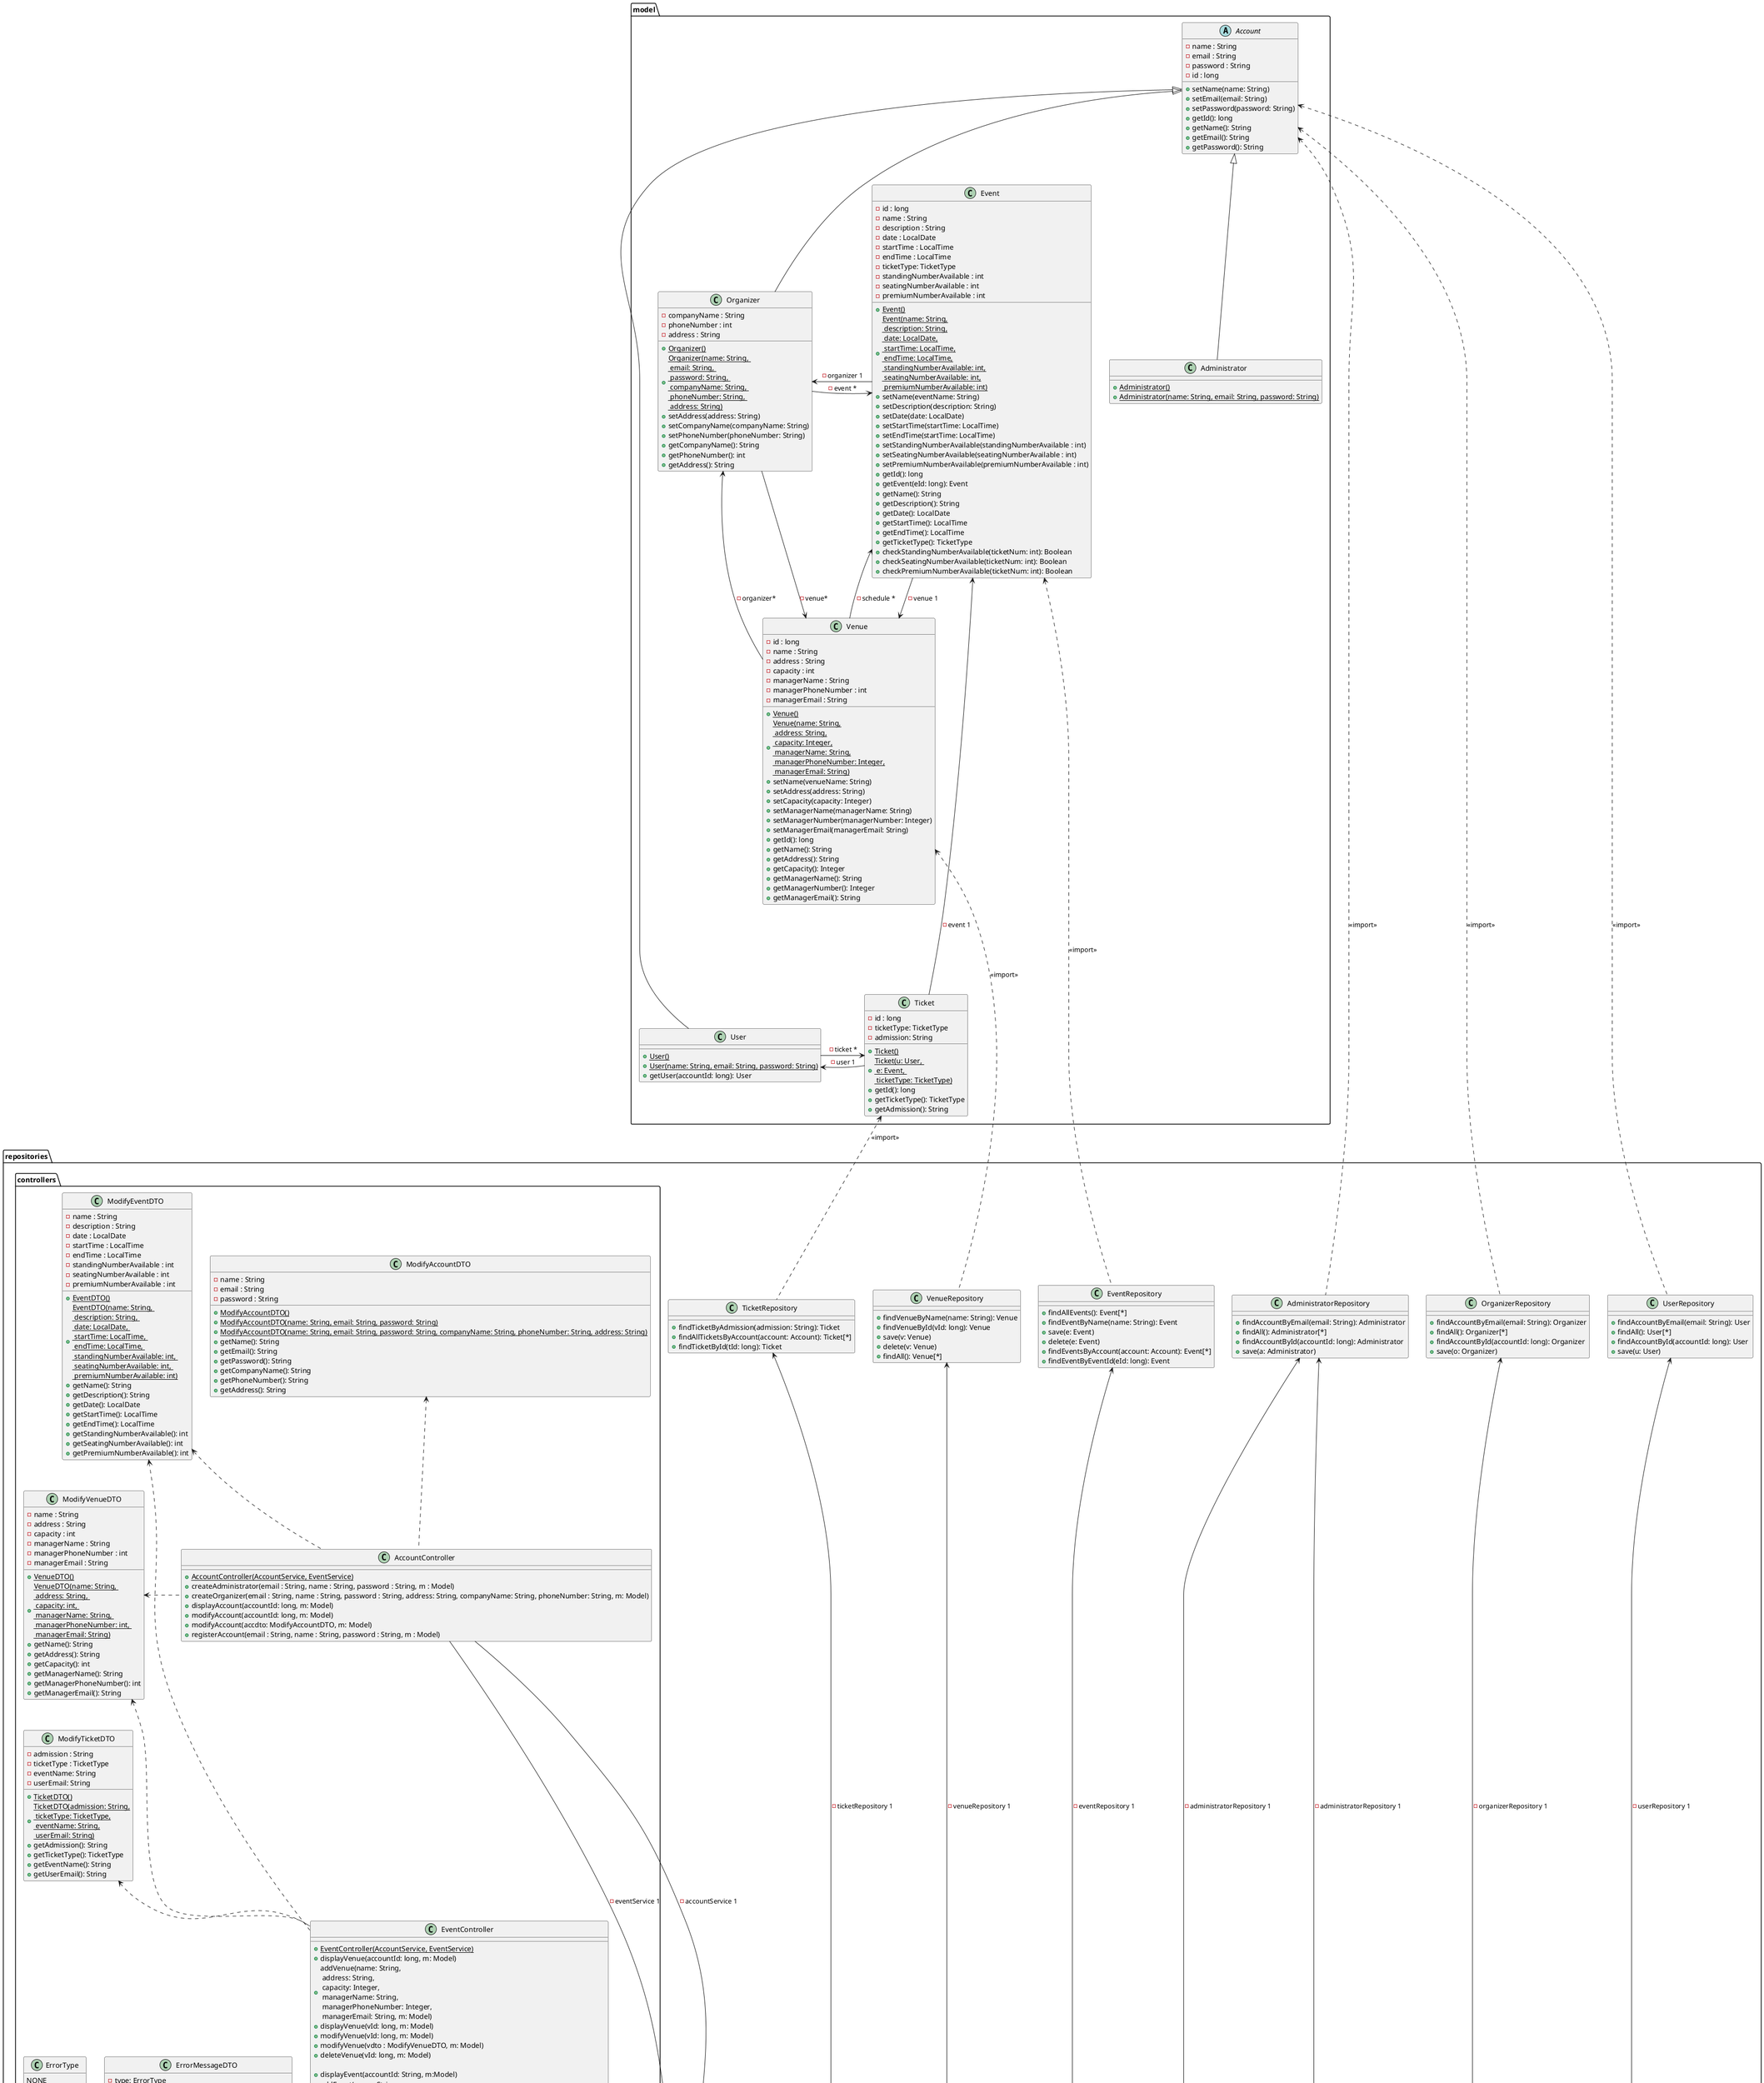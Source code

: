 @startuml
'https://plantuml.com/sequence-diagram
namespace model{
abstract class Account{
- name : String
- email : String
- password : String
- id : long

+ setName(name: String)
+ setEmail(email: String)
+ setPassword(password: String)
+ getId(): long
+ getName(): String
+ getEmail(): String
+ getPassword(): String
}


class Administrator extends Account {
+ {static} Administrator()
+ {static} Administrator(name: String, email: String, password: String)
}


class Organizer extends Account {
- companyName : String
- phoneNumber : int
- address : String

+ {static} Organizer()
+ {static} Organizer(name: String, \n email: String, \n password: String, \n companyName: String, \n phoneNumber: String, \n address: String)
+ setAddress(address: String)
+ setCompanyName(companyName: String)
+ setPhoneNumber(phoneNumber: String)
+ getCompanyName(): String
+ getPhoneNumber(): int
+ getAddress(): String
}

class User extends Account {
+ {static} User()
+ {static} User(name: String, email: String, password: String)
+ getUser(accountId: long): User
}

class Event {
- id : long
- name : String
- description : String
- date : LocalDate
- startTime : LocalTime
- endTime : LocalTime
- ticketType: TicketType
- standingNumberAvailable : int
- seatingNumberAvailable : int
- premiumNumberAvailable : int
+ {static} Event()
+ {static} Event(name: String,\n description: String,\n date: LocalDate,\n startTime: LocalTime,\n endTime: LocalTime,\n standingNumberAvailable: int,\n seatingNumberAvailable: int,\n premiumNumberAvailable: int)
+ setName(eventName: String)
+ setDescription(description: String)
+ setDate(date: LocalDate)
+ setStartTime(startTime: LocalTime)
+ setEndTime(startTime: LocalTime)
+ setStandingNumberAvailable(standingNumberAvailable : int)
+ setSeatingNumberAvailable(seatingNumberAvailable : int)
+ setPremiumNumberAvailable(premiumNumberAvailable : int)
+ getId(): long
+ getEvent(eId: long): Event
+ getName(): String
+ getDescription(): String
+ getDate(): LocalDate
+ getStartTime(): LocalTime
+ getEndTime(): LocalTime
+ getTicketType(): TicketType
+ checkStandingNumberAvailable(ticketNum: int): Boolean
+ checkSeatingNumberAvailable(ticketNum: int): Boolean
+ checkPremiumNumberAvailable(ticketNum: int): Boolean
}

class Ticket {
- id : long
- ticketType: TicketType
- admission: String
+ {static} Ticket()
+ {static} Ticket(u: User, \n e: Event, \n ticketType: TicketType)
+ getId(): long
+ getTicketType(): TicketType
+ getAdmission(): String
}

class Venue {
- id : long
- name : String
- address : String
- capacity : int
- managerName : String
- managerPhoneNumber : int
- managerEmail : String
+ {static} Venue()
+ {static} Venue(name: String,\n address: String,\n capacity: Integer,\n managerName: String,\n managerPhoneNumber: Integer,\n managerEmail: String)
+ setName(venueName: String)
+ setAddress(address: String)
+ setCapacity(capacity: Integer)
+ setManagerName(managerName: String)
+ setManagerNumber(managerNumber: Integer)
+ setManagerEmail(managerEmail: String)
+ getId(): long
+ getName(): String
+ getAddress(): String
+ getCapacity(): Integer
+ getManagerName(): String
+ getManagerNumber(): Integer
+ getManagerEmail(): String
}
Event <- Organizer : - event *
Ticket <- User : - ticket *
Event <- Venue : - schedule *
Organizer <-- Event : - organizer 1
Venue <- Event : - venue 1
Event <---- Ticket : - event 1
User <- Ticket : - user 1
Organizer <-- Venue : - organizer*
Venue <-- Organizer : - venue*
}

namespace service{
class AccountService{
+ {static} AccountService(AdministratorRepository, OrganizerRepository, UserRepository)
+ createAdministratorAccount(email: String, name: String, password : String): ErrorType
+ createOrganizerAccount(email: String,\n name: String,\n password : String,\n companyName: String,\n phone_number: String,\n address: String): ErrorType
+ createUserAccount(email: String, name: String, password : String): ErrorType
+ getAccount(accountId: long): Account
+ getAllAccount(accountId: long): Account[*]
}

class EventService{
+ {static} EventService(EventRepository, VenueRepository, TicketRepository)
+ getVenue(name:String): Venue
+ getVenue(vId: long): Venue
+ getAllVenues(): Venue[*]
+ addVenue(name: String,\n address: String,\n capacity: Integer,\n managerName: String,\n managerPhoneNumber: Integer,\n managerEmail: String)
+ modifyVenue(vdto: ModifyVenueDTO, v: Venue)
+ deleteVenue(v: Venue)

+ getAllEvents(): Event[*]
+ getEvent(eId: long): Event
+ getEvent(name: String): Event
+ modifyEvent(edto: ModifyEventDTO, e: Event)
+ deleteEvent(e: Event)
+ getAllEvents(): Event[*]
+ getEventHistory(email: String)

+ getTicketsHistory(u: User): Ticket[*]
+ getAvailableTicketsNumber(eId: long, ticketType: TicketType, ticketNum: int): Event
+ getTicket(tId: long): Ticket
+ buyTicket(accountId: long, e: Event, ticketType: TicketType, ticketNum: int)
}
}

namespace repositories{
class UserRepository{
+ findAccountByEmail(email: String): User
+ findAll(): User[*]
+ findAccountById(accountId: long): User
+ save(u: User)
}

class OrganizerRepository{
+ findAccountByEmail(email: String): Organizer
+ findAll(): Organizer[*]
+ findAccountById(accountId: long): Organizer
+ save(o: Organizer)
}

class AdministratorRepository{
+ findAccountByEmail(email: String): Administrator
+ findAll(): Administrator[*]
+ findAccountById(accountId: long): Administrator
+ save(a: Administrator)
}

class EventRepository{
+ findAllEvents(): Event[*]
+ findEventByName(name: String): Event
+ save(e: Event)
+ delete(e: Event)
+ findEventsByAccount(account: Account): Event[*]
+ findEventByEventId(eId: long): Event
}

class TicketRepository{
+ findTicketByAdmission(admission: String): Ticket
+ findAllTicketsByAccount(account: Account): Ticket[*]
+ findTicketById(tId: long): Ticket
}

class VenueRepository{
+ findVenueByName(name: String): Venue
+ findVenueById(vId: long): Venue
+ save(v: Venue)
+ delete(v: Venue)
+ findAll(): Venue[*]
}

namespace controllers{
class AccountController{
+{static} AccountController(AccountService, EventService)
+ createAdministrator(email : String, name : String, password : String, m : Model)
+ createOrganizer(email : String, name : String, password : String, address: String, companyName: String, phoneNumber: String, m: Model)
+ displayAccount(accountId: long, m: Model)
+ modifyAccount(accountId: long, m: Model)
+ modifyAccount(accdto: ModifyAccountDTO, m: Model)
+ registerAccount(email : String, name : String, password : String, m : Model)
}

class EventController{
+ {static} EventController(AccountService, EventService)
+ displayVenue(accountId: long, m: Model)
+ addVenue(name: String,\n address: String,\n capacity: Integer,\n managerName: String,\n managerPhoneNumber: Integer,\n managerEmail: String, m: Model)
+ displayVenue(vId: long, m: Model)
+ modifyVenue(vId: long, m: Model)
+ modifyVenue(vdto : ModifyVenueDTO, m: Model)
+ deleteVenue(vId: long, m: Model)

+ displayEvent(accountId: String, m:Model)
+ addEvent(name: String,\n description: String,\n date: LocalDate,\n startTime: LocalTime,\n endTime: LocalTime,\n standingNumberAvailable: int,\n seatingNumberAvailable: int,\n premiumNumberAvailable: int,\n m: Model)
+ getAllEvents(): Event[*]
+ modifyEvent(eId: long, m: Model)
+ modifyEvent(edto: ModifyEventDTO, m: Model)
+ deleteEvent(eId: long, m: Model)
+ displayEvent(eId: long, m:Model)

+ viewTicketsHistory(accountId: long, m: Model)
+ buyTicket(eId: long, ticketType:TicketType, ticketNum: int, m: Model)
+ buyTicket(accountId: long, eId: long, ticketType: TicketType, ticketNum: int, m: Model)
+ displayTicket(tId: long, m: Model)
}

ModifyAccountDTO <.. AccountController
ModifyEventDTO <.. AccountController
ModifyVenueDTO <. AccountController
ModifyEventDTO <.... EventController
ModifyTicketDTO <.. EventController
ModifyVenueDTO <... EventController
ErrorMessageDTO <. EventController


class ModifyAccountDTO{
- name : String
- email : String
- password : String
+ {static} ModifyAccountDTO()
+ {static} ModifyAccountDTO(name: String, email: String, password: String)
+ {static} ModifyAccountDTO(name: String, email: String, password: String, companyName: String, phoneNumber: String, address: String)
+ getName(): String
+ getEmail(): String
+ getPassword(): String
+ getCompanyName(): String
+ getPhoneNumber(): String
+ getAddress(): String
}

class ModifyEventDTO{
- name : String
- description : String
- date : LocalDate
- startTime : LocalTime
- endTime : LocalTime
- standingNumberAvailable : int
- seatingNumberAvailable : int
- premiumNumberAvailable : int

+ {static} EventDTO()
+ {static} EventDTO(name: String, \n description: String, \n date: LocalDate, \n startTime: LocalTime, \n endTime: LocalTime, \n standingNumberAvailable: int, \n seatingNumberAvailable: int, \n premiumNumberAvailable: int)
+ getName(): String
+ getDescription(): String
+ getDate(): LocalDate
+ getStartTime(): LocalTime
+ getEndTime(): LocalTime
+ getStandingNumberAvailable(): int
+ getSeatingNumberAvailable(): int
+ getPremiumNumberAvailable(): int
}

class ModifyVenueDTO{
- name : String
- address : String
- capacity : int
- managerName : String
- managerPhoneNumber : int
- managerEmail : String
+ {static} VenueDTO()
+ {static} VenueDTO(name: String, \n address: String, \n capacity: int, \n managerName: String, \n managerPhoneNumber: int, \n managerEmail: String)
+ getName(): String
+ getAddress(): String
+ getCapacity(): int
+ getManagerName(): String
+ getManagerPhoneNumber(): int
+ getManagerEmail(): String
}

class ModifyTicketDTO{
- admission : String
- ticketType : TicketType
- eventName: String
- userEmail: String
+ {static} TicketDTO()
+ {static} TicketDTO(admission: String,\n ticketType: TicketType,\n eventName: String,\n userEmail: String)
+ getAdmission(): String
+ getTicketType(): TicketType
+ getEventName(): String
+ getUserEmail(): String
}

class ErrorMessageDTO{
-type: ErrorType
-message: String
+ {static} ErrorMessageDTO()
+ {static} ErrorMessageDTO(type: ErrorType, message: String)
+ getType(): ErrorType
}
ErrorType <. ErrorMessageDTO

class ErrorType{
NONE
EMAIL_USED
VENUE_OVERLAP
EVENT_OVERLAP
NO_TICKET
}


AccountService <----- AccountController : - accountService 1
EventService <----- AccountController : - eventService 1
AccountService <----- EventController : - accountService 1
EventService <---- EventController : - eventService 1
AdministratorRepository <- AccountService : - administratorRepository 1
OrganizerRepository <----- AccountService : - organizerRepository 1
UserRepository <----- AccountService : - userRepository 1
AdministratorRepository <- EventService : - administratorRepository 1
VenueRepository <----- EventService : - venueRepository 1
TicketRepository <----- EventService : - ticketRepository 1
EventRepository <----- EventService : - eventRepository 1
Account <. AdministratorRepository: <<import>>
Account <. OrganizerRepository: <<import>>
Account <. UserRepository: <<import>>
Ticket <.. TicketRepository: <<import>>
Venue <. VenueRepository: <<import>>
Event <.. EventRepository: <<import>>

@enduml
